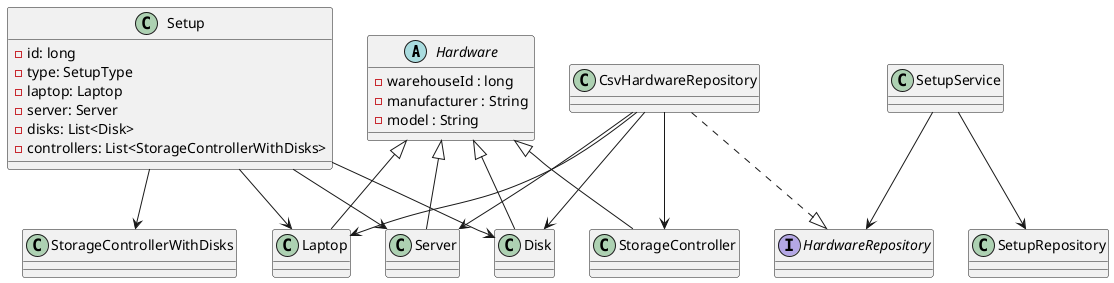 @startuml

abstract class Hardware {
  - warehouseId : Long
  - manufacturer : String
  - model : String
}

class Server extends Hardware {
  - processor : String
  - memory : String
  - pciBuses : int
  - pcixBuses : int
  - pcieBuses : int
}

class Laptop extends Hardware {
  - processor : String
  - memory : String
  - diskPorts : int
}

@startuml

abstract class Hardware {
  - warehouseId : long
  - manufacturer : String
  - model : String
}

class Laptop extends Hardware
class Server extends Hardware
class Disk extends Hardware
class StorageController extends Hardware

interface HardwareRepository
class CsvHardwareRepository

CsvHardwareRepository --> Laptop
CsvHardwareRepository --> Server
CsvHardwareRepository --> Disk
CsvHardwareRepository --> StorageController
CsvHardwareRepository ..|> HardwareRepository

class Setup {
  - id: long
  - type: SetupType
  - laptop: Laptop
  - server: Server
  - disks: List<Disk>
  - controllers: List<StorageControllerWithDisks>
}

class SetupService
class SetupRepository

Setup --> Laptop
Setup --> Server
Setup --> Disk
Setup --> StorageControllerWithDisks
SetupService --> SetupRepository
SetupService --> HardwareRepository

@enduml
